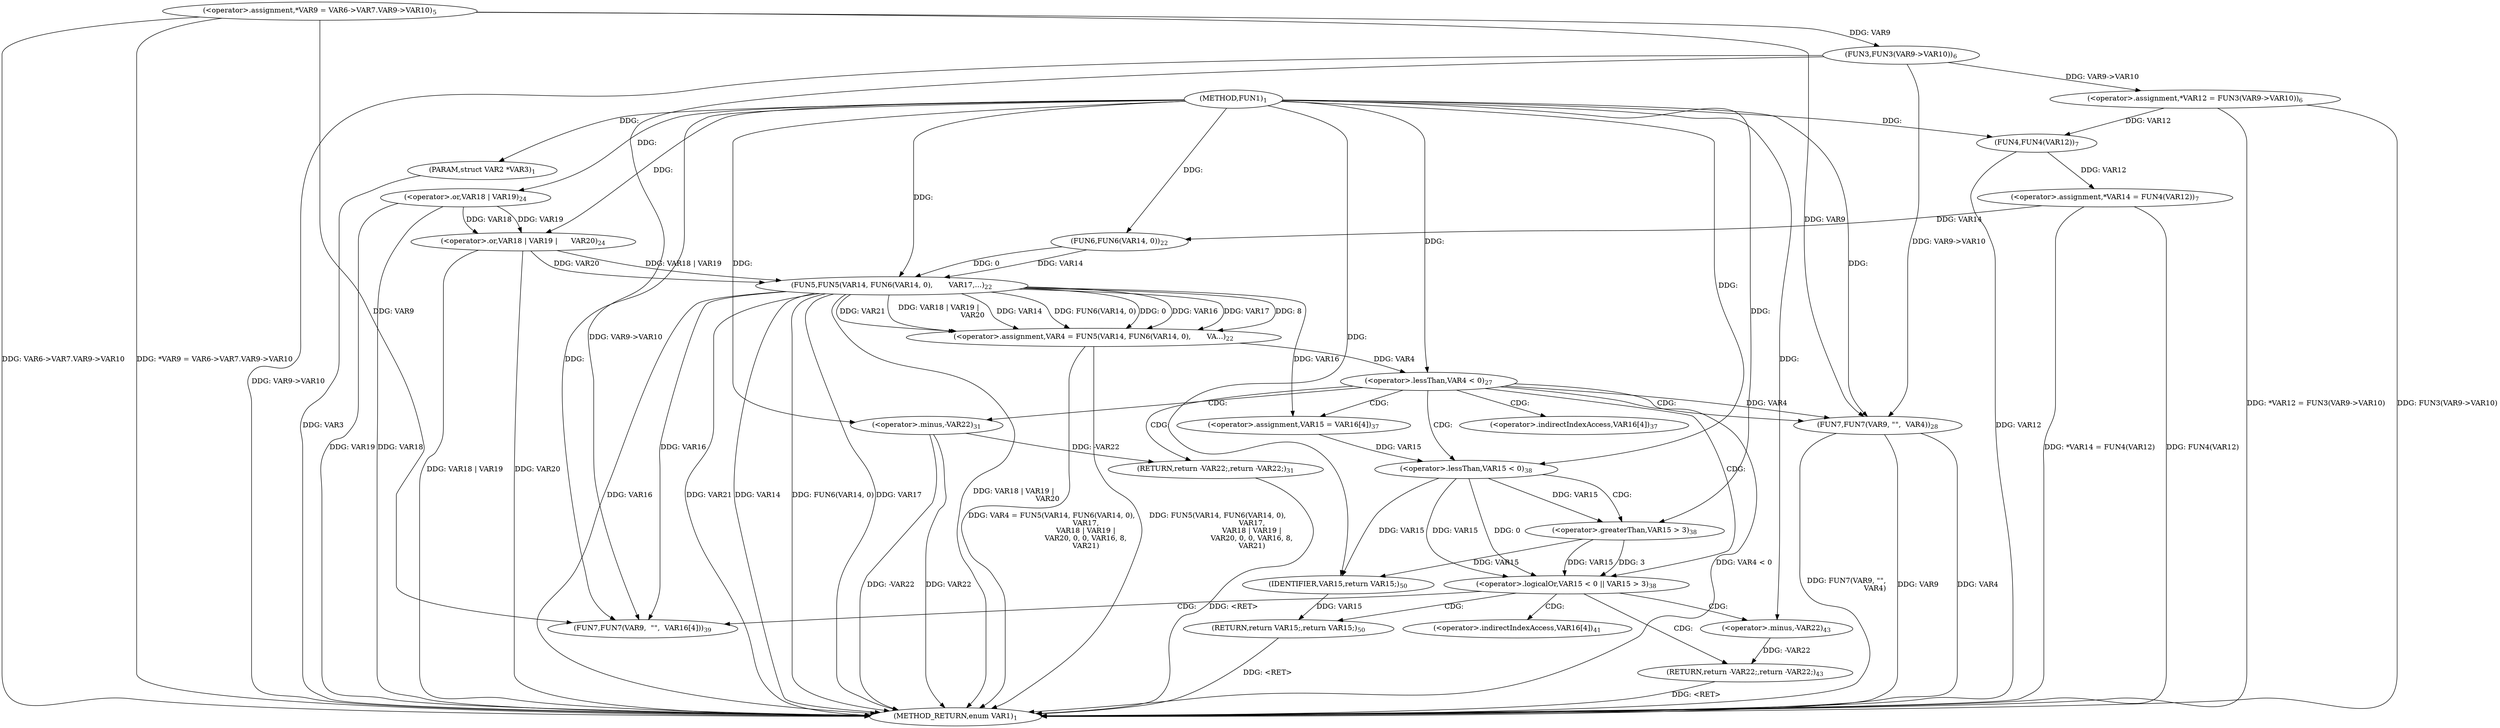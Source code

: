 digraph "FUN1" {  
"8" [label = <(METHOD,FUN1)<SUB>1</SUB>> ]
"91" [label = <(METHOD_RETURN,enum VAR1)<SUB>1</SUB>> ]
"9" [label = <(PARAM,struct VAR2 *VAR3)<SUB>1</SUB>> ]
"13" [label = <(&lt;operator&gt;.assignment,*VAR9 = VAR6-&gt;VAR7.VAR9-&gt;VAR10)<SUB>5</SUB>> ]
"23" [label = <(&lt;operator&gt;.assignment,*VAR12 = FUN3(VAR9-&gt;VAR10))<SUB>6</SUB>> ]
"30" [label = <(&lt;operator&gt;.assignment,*VAR14 = FUN4(VAR12))<SUB>7</SUB>> ]
"36" [label = <(&lt;operator&gt;.assignment,VAR4 = FUN5(VAR14, FUN6(VAR14, 0),
 			      VA...)<SUB>22</SUB>> ]
"66" [label = <(&lt;operator&gt;.assignment,VAR15 = VAR16[4])<SUB>37</SUB>> ]
"89" [label = <(RETURN,return VAR15;,return VAR15;)<SUB>50</SUB>> ]
"55" [label = <(&lt;operator&gt;.lessThan,VAR4 &lt; 0)<SUB>27</SUB>> ]
"72" [label = <(&lt;operator&gt;.logicalOr,VAR15 &lt; 0 || VAR15 &gt; 3)<SUB>38</SUB>> ]
"90" [label = <(IDENTIFIER,VAR15,return VAR15;)<SUB>50</SUB>> ]
"25" [label = <(FUN3,FUN3(VAR9-&gt;VAR10))<SUB>6</SUB>> ]
"32" [label = <(FUN4,FUN4(VAR12))<SUB>7</SUB>> ]
"38" [label = <(FUN5,FUN5(VAR14, FUN6(VAR14, 0),
 			      VAR17,
		...)<SUB>22</SUB>> ]
"59" [label = <(FUN7,FUN7(VAR9, &quot;&quot;,
 			 VAR4))<SUB>28</SUB>> ]
"63" [label = <(RETURN,return -VAR22;,return -VAR22;)<SUB>31</SUB>> ]
"80" [label = <(FUN7,FUN7(VAR9,
 			 &quot;&quot;,
 			 VAR16[4]))<SUB>39</SUB>> ]
"86" [label = <(RETURN,return -VAR22;,return -VAR22;)<SUB>43</SUB>> ]
"40" [label = <(FUN6,FUN6(VAR14, 0))<SUB>22</SUB>> ]
"44" [label = <(&lt;operator&gt;.or,VAR18 | VAR19 |
			      VAR20)<SUB>24</SUB>> ]
"64" [label = <(&lt;operator&gt;.minus,-VAR22)<SUB>31</SUB>> ]
"73" [label = <(&lt;operator&gt;.lessThan,VAR15 &lt; 0)<SUB>38</SUB>> ]
"76" [label = <(&lt;operator&gt;.greaterThan,VAR15 &gt; 3)<SUB>38</SUB>> ]
"87" [label = <(&lt;operator&gt;.minus,-VAR22)<SUB>43</SUB>> ]
"45" [label = <(&lt;operator&gt;.or,VAR18 | VAR19)<SUB>24</SUB>> ]
"68" [label = <(&lt;operator&gt;.indirectIndexAccess,VAR16[4])<SUB>37</SUB>> ]
"83" [label = <(&lt;operator&gt;.indirectIndexAccess,VAR16[4])<SUB>41</SUB>> ]
  "86" -> "91"  [ label = "DDG: &lt;RET&gt;"] 
  "63" -> "91"  [ label = "DDG: &lt;RET&gt;"] 
  "89" -> "91"  [ label = "DDG: &lt;RET&gt;"] 
  "9" -> "91"  [ label = "DDG: VAR3"] 
  "13" -> "91"  [ label = "DDG: VAR6-&gt;VAR7.VAR9-&gt;VAR10"] 
  "13" -> "91"  [ label = "DDG: *VAR9 = VAR6-&gt;VAR7.VAR9-&gt;VAR10"] 
  "25" -> "91"  [ label = "DDG: VAR9-&gt;VAR10"] 
  "23" -> "91"  [ label = "DDG: FUN3(VAR9-&gt;VAR10)"] 
  "23" -> "91"  [ label = "DDG: *VAR12 = FUN3(VAR9-&gt;VAR10)"] 
  "32" -> "91"  [ label = "DDG: VAR12"] 
  "30" -> "91"  [ label = "DDG: FUN4(VAR12)"] 
  "30" -> "91"  [ label = "DDG: *VAR14 = FUN4(VAR12)"] 
  "38" -> "91"  [ label = "DDG: VAR14"] 
  "38" -> "91"  [ label = "DDG: FUN6(VAR14, 0)"] 
  "38" -> "91"  [ label = "DDG: VAR17"] 
  "45" -> "91"  [ label = "DDG: VAR18"] 
  "44" -> "91"  [ label = "DDG: VAR18 | VAR19"] 
  "38" -> "91"  [ label = "DDG: VAR18 | VAR19 |
			      VAR20"] 
  "38" -> "91"  [ label = "DDG: VAR16"] 
  "36" -> "91"  [ label = "DDG: FUN5(VAR14, FUN6(VAR14, 0),
 			      VAR17,
			      VAR18 | VAR19 |
			      VAR20, 0, 0, VAR16, 8,
			      VAR21)"] 
  "36" -> "91"  [ label = "DDG: VAR4 = FUN5(VAR14, FUN6(VAR14, 0),
 			      VAR17,
			      VAR18 | VAR19 |
			      VAR20, 0, 0, VAR16, 8,
			      VAR21)"] 
  "55" -> "91"  [ label = "DDG: VAR4 &lt; 0"] 
  "59" -> "91"  [ label = "DDG: VAR9"] 
  "59" -> "91"  [ label = "DDG: VAR4"] 
  "59" -> "91"  [ label = "DDG: FUN7(VAR9, &quot;&quot;,
 			 VAR4)"] 
  "64" -> "91"  [ label = "DDG: VAR22"] 
  "64" -> "91"  [ label = "DDG: -VAR22"] 
  "38" -> "91"  [ label = "DDG: VAR21"] 
  "44" -> "91"  [ label = "DDG: VAR20"] 
  "45" -> "91"  [ label = "DDG: VAR19"] 
  "8" -> "9"  [ label = "DDG: "] 
  "25" -> "23"  [ label = "DDG: VAR9-&gt;VAR10"] 
  "32" -> "30"  [ label = "DDG: VAR12"] 
  "38" -> "36"  [ label = "DDG: VAR18 | VAR19 |
			      VAR20"] 
  "38" -> "36"  [ label = "DDG: VAR14"] 
  "38" -> "36"  [ label = "DDG: FUN6(VAR14, 0)"] 
  "38" -> "36"  [ label = "DDG: 0"] 
  "38" -> "36"  [ label = "DDG: VAR16"] 
  "38" -> "36"  [ label = "DDG: VAR17"] 
  "38" -> "36"  [ label = "DDG: 8"] 
  "38" -> "36"  [ label = "DDG: VAR21"] 
  "38" -> "66"  [ label = "DDG: VAR16"] 
  "90" -> "89"  [ label = "DDG: VAR15"] 
  "76" -> "90"  [ label = "DDG: VAR15"] 
  "73" -> "90"  [ label = "DDG: VAR15"] 
  "8" -> "90"  [ label = "DDG: "] 
  "13" -> "25"  [ label = "DDG: VAR9"] 
  "23" -> "32"  [ label = "DDG: VAR12"] 
  "8" -> "32"  [ label = "DDG: "] 
  "40" -> "38"  [ label = "DDG: VAR14"] 
  "8" -> "38"  [ label = "DDG: "] 
  "40" -> "38"  [ label = "DDG: 0"] 
  "44" -> "38"  [ label = "DDG: VAR18 | VAR19"] 
  "44" -> "38"  [ label = "DDG: VAR20"] 
  "36" -> "55"  [ label = "DDG: VAR4"] 
  "8" -> "55"  [ label = "DDG: "] 
  "64" -> "63"  [ label = "DDG: -VAR22"] 
  "73" -> "72"  [ label = "DDG: VAR15"] 
  "73" -> "72"  [ label = "DDG: 0"] 
  "76" -> "72"  [ label = "DDG: VAR15"] 
  "76" -> "72"  [ label = "DDG: 3"] 
  "87" -> "86"  [ label = "DDG: -VAR22"] 
  "30" -> "40"  [ label = "DDG: VAR14"] 
  "8" -> "40"  [ label = "DDG: "] 
  "45" -> "44"  [ label = "DDG: VAR18"] 
  "45" -> "44"  [ label = "DDG: VAR19"] 
  "8" -> "44"  [ label = "DDG: "] 
  "13" -> "59"  [ label = "DDG: VAR9"] 
  "25" -> "59"  [ label = "DDG: VAR9-&gt;VAR10"] 
  "8" -> "59"  [ label = "DDG: "] 
  "55" -> "59"  [ label = "DDG: VAR4"] 
  "66" -> "73"  [ label = "DDG: VAR15"] 
  "8" -> "73"  [ label = "DDG: "] 
  "73" -> "76"  [ label = "DDG: VAR15"] 
  "8" -> "76"  [ label = "DDG: "] 
  "13" -> "80"  [ label = "DDG: VAR9"] 
  "25" -> "80"  [ label = "DDG: VAR9-&gt;VAR10"] 
  "8" -> "80"  [ label = "DDG: "] 
  "38" -> "80"  [ label = "DDG: VAR16"] 
  "8" -> "45"  [ label = "DDG: "] 
  "8" -> "64"  [ label = "DDG: "] 
  "8" -> "87"  [ label = "DDG: "] 
  "55" -> "68"  [ label = "CDG: "] 
  "55" -> "73"  [ label = "CDG: "] 
  "55" -> "64"  [ label = "CDG: "] 
  "55" -> "66"  [ label = "CDG: "] 
  "55" -> "72"  [ label = "CDG: "] 
  "55" -> "63"  [ label = "CDG: "] 
  "55" -> "59"  [ label = "CDG: "] 
  "72" -> "80"  [ label = "CDG: "] 
  "72" -> "83"  [ label = "CDG: "] 
  "72" -> "89"  [ label = "CDG: "] 
  "72" -> "87"  [ label = "CDG: "] 
  "72" -> "86"  [ label = "CDG: "] 
  "73" -> "76"  [ label = "CDG: "] 
}

